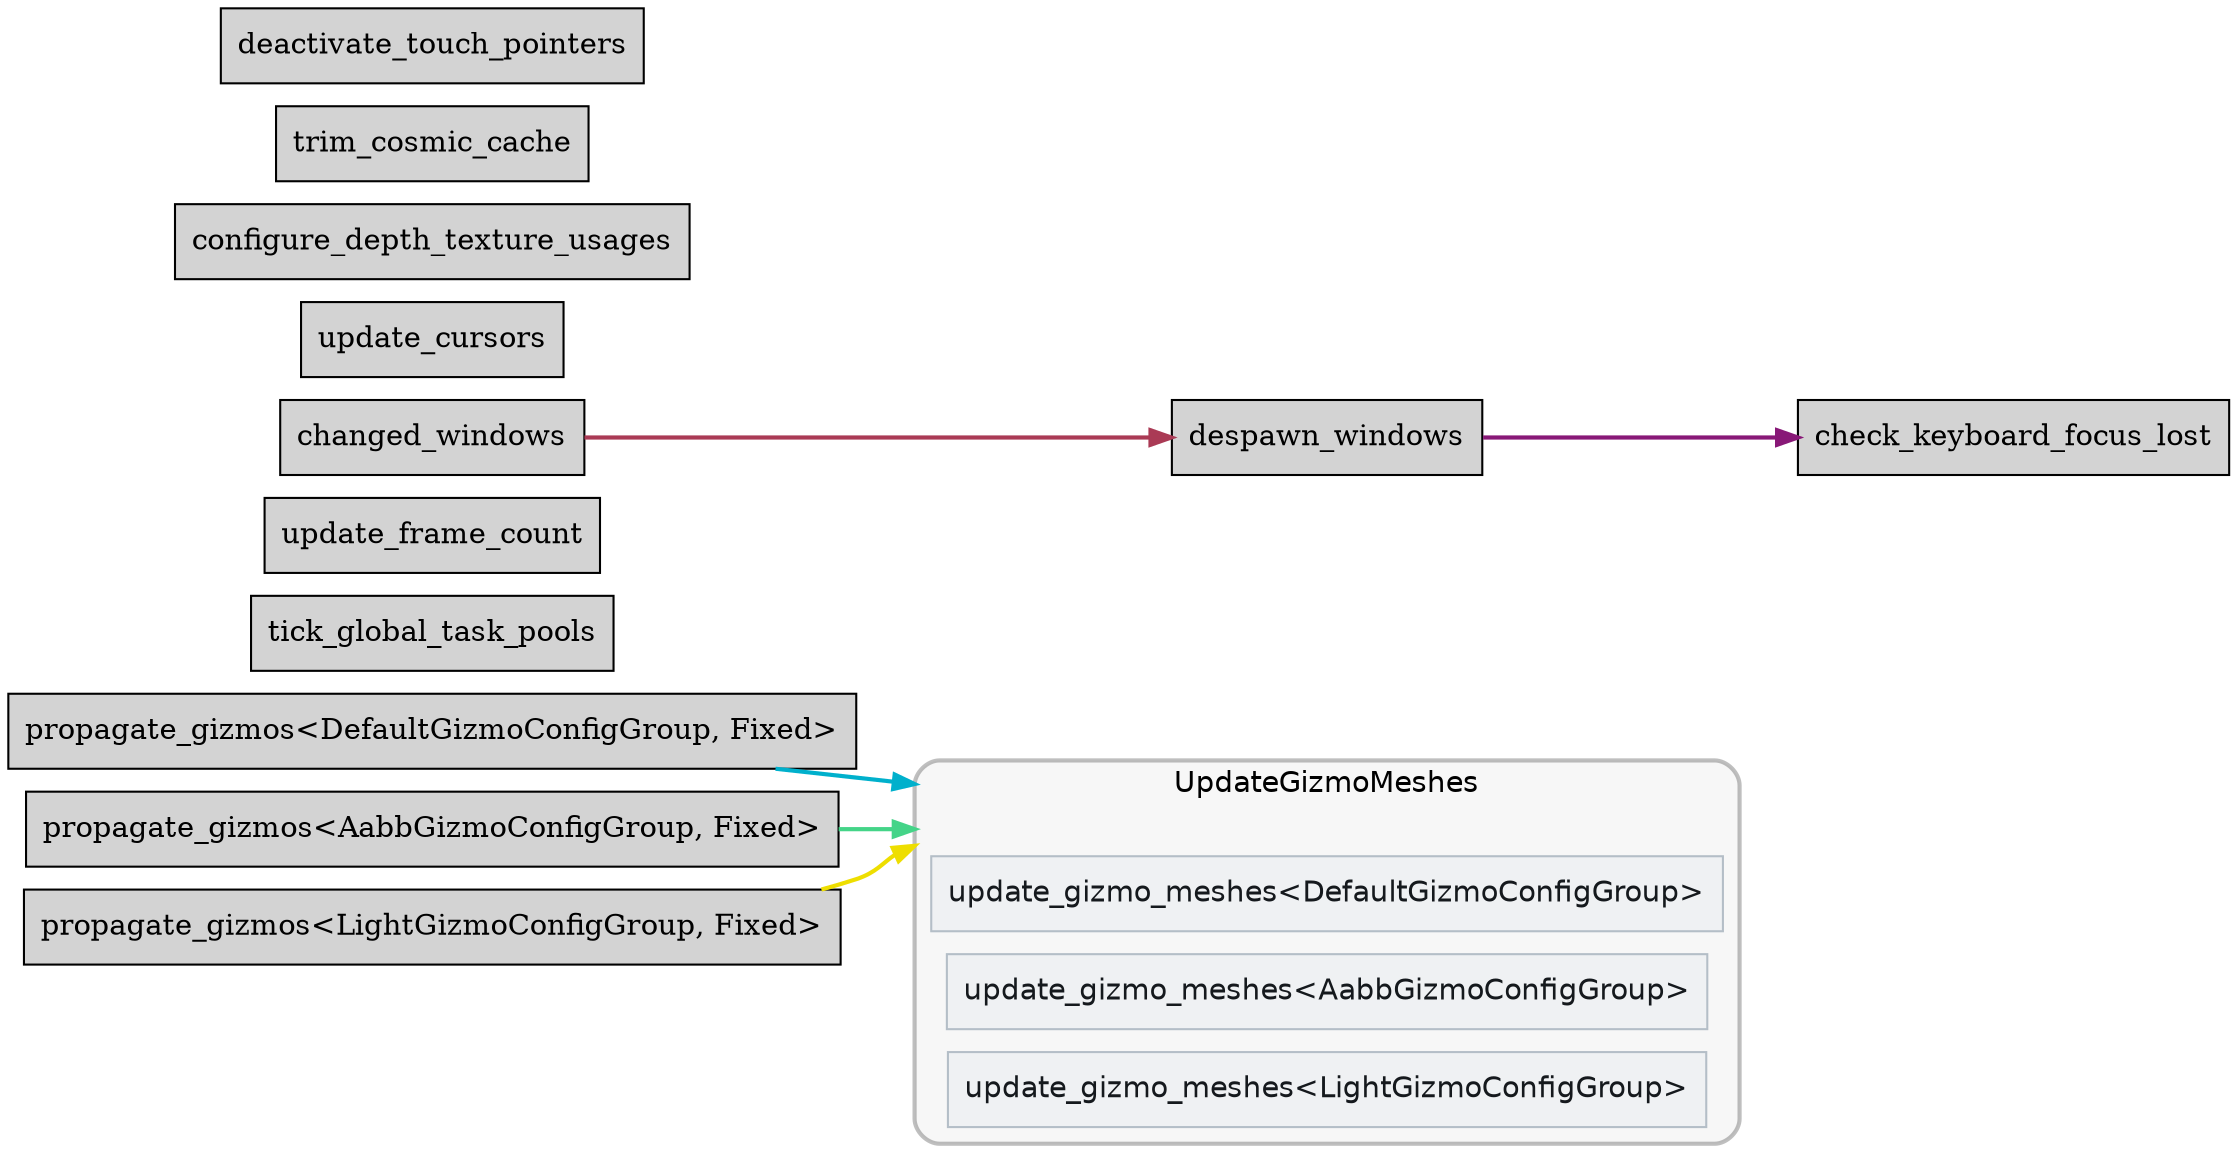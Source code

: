 digraph "" {
	"compound"="true";
	"splines"="spline";
	"rankdir"="LR";
	"bgcolor"="white";
	"fontname"="Helvetica";
	"nodesep"="0.15";
	edge ["penwidth"="2"];
	node ["shape"="box", "style"="filled"];
	subgraph "clusternode_Set(10)" {
		"style"="rounded,filled";
		"label"="UpdateGizmoMeshes";
		"tooltip"="UpdateGizmoMeshes";
		"fillcolor"="#00000008";
		"fontcolor"="#000000";
		"color"="#00000040";
		"penwidth"="2";
		"set_marker_node_Set(10)" ["style"="invis", "label"="", "shape"="point"]
		"node_System(9)" ["label"="update_gizmo_meshes<DefaultGizmoConfigGroup>", "tooltip"="bevy_gizmos::update_gizmo_meshes<bevy_gizmos::config::DefaultGizmoConfigGroup>", "fillcolor"="#eff1f3", "fontname"="Helvetica", "fontcolor"="#15191d", "color"="#b4bec7", "penwidth"="1"]
		"node_System(11)" ["label"="update_gizmo_meshes<AabbGizmoConfigGroup>", "tooltip"="bevy_gizmos::update_gizmo_meshes<bevy_gizmos::aabb::AabbGizmoConfigGroup>", "fillcolor"="#eff1f3", "fontname"="Helvetica", "fontcolor"="#15191d", "color"="#b4bec7", "penwidth"="1"]
		"node_System(13)" ["label"="update_gizmo_meshes<LightGizmoConfigGroup>", "tooltip"="bevy_gizmos::update_gizmo_meshes<bevy_gizmos::light::LightGizmoConfigGroup>", "fillcolor"="#eff1f3", "fontname"="Helvetica", "fontcolor"="#15191d", "color"="#b4bec7", "penwidth"="1"]
	}
	
	"node_System(0)" ["label"="tick_global_task_pools", "tooltip"="bevy_app::task_pool_plugin::tick_global_task_pools"]
	"node_System(1)" ["label"="update_frame_count", "tooltip"="bevy_diagnostic::frame_count_diagnostics_plugin::update_frame_count"]
	"node_System(2)" ["label"="changed_windows", "tooltip"="bevy_winit::system::changed_windows"]
	"node_System(3)" ["label"="despawn_windows", "tooltip"="bevy_winit::system::despawn_windows"]
	"node_System(4)" ["label"="check_keyboard_focus_lost", "tooltip"="bevy_winit::system::check_keyboard_focus_lost"]
	"node_System(5)" ["label"="update_cursors", "tooltip"="bevy_winit::cursor::update_cursors"]
	"node_System(6)" ["label"="configure_depth_texture_usages", "tooltip"="bevy_core_pipeline::oit::configure_depth_texture_usages"]
	"node_System(7)" ["label"="trim_cosmic_cache", "tooltip"="bevy_text::pipeline::trim_cosmic_cache"]
	"node_System(8)" ["label"="propagate_gizmos<DefaultGizmoConfigGroup, Fixed>", "tooltip"="bevy_gizmos::propagate_gizmos<bevy_gizmos::config::DefaultGizmoConfigGroup, bevy_time::fixed::Fixed>"]
	"node_System(10)" ["label"="propagate_gizmos<AabbGizmoConfigGroup, Fixed>", "tooltip"="bevy_gizmos::propagate_gizmos<bevy_gizmos::aabb::AabbGizmoConfigGroup, bevy_time::fixed::Fixed>"]
	"node_System(12)" ["label"="propagate_gizmos<LightGizmoConfigGroup, Fixed>", "tooltip"="bevy_gizmos::propagate_gizmos<bevy_gizmos::light::LightGizmoConfigGroup, bevy_time::fixed::Fixed>"]
	"node_System(14)" ["label"="deactivate_touch_pointers", "tooltip"="bevy_picking::input::deactivate_touch_pointers"]
	"node_System(12)" -> "set_marker_node_Set(10)" ["lhead"="clusternode_Set(10)", "ltail"="", "tooltip"="propagate_gizmos<LightGizmoConfigGroup, Fixed> → UpdateGizmoMeshes", "color"="#eede00"]
	"node_System(3)" -> "node_System(4)" ["lhead"="", "ltail"="", "tooltip"="despawn_windows → check_keyboard_focus_lost", "color"="#881877"]
	"node_System(8)" -> "set_marker_node_Set(10)" ["lhead"="clusternode_Set(10)", "ltail"="", "tooltip"="propagate_gizmos<DefaultGizmoConfigGroup, Fixed> → UpdateGizmoMeshes", "color"="#00b0cc"]
	"node_System(2)" -> "node_System(3)" ["lhead"="", "ltail"="", "tooltip"="changed_windows → despawn_windows", "color"="#aa3a55"]
	"node_System(10)" -> "set_marker_node_Set(10)" ["lhead"="clusternode_Set(10)", "ltail"="", "tooltip"="propagate_gizmos<AabbGizmoConfigGroup, Fixed> → UpdateGizmoMeshes", "color"="#44d488"]
}
